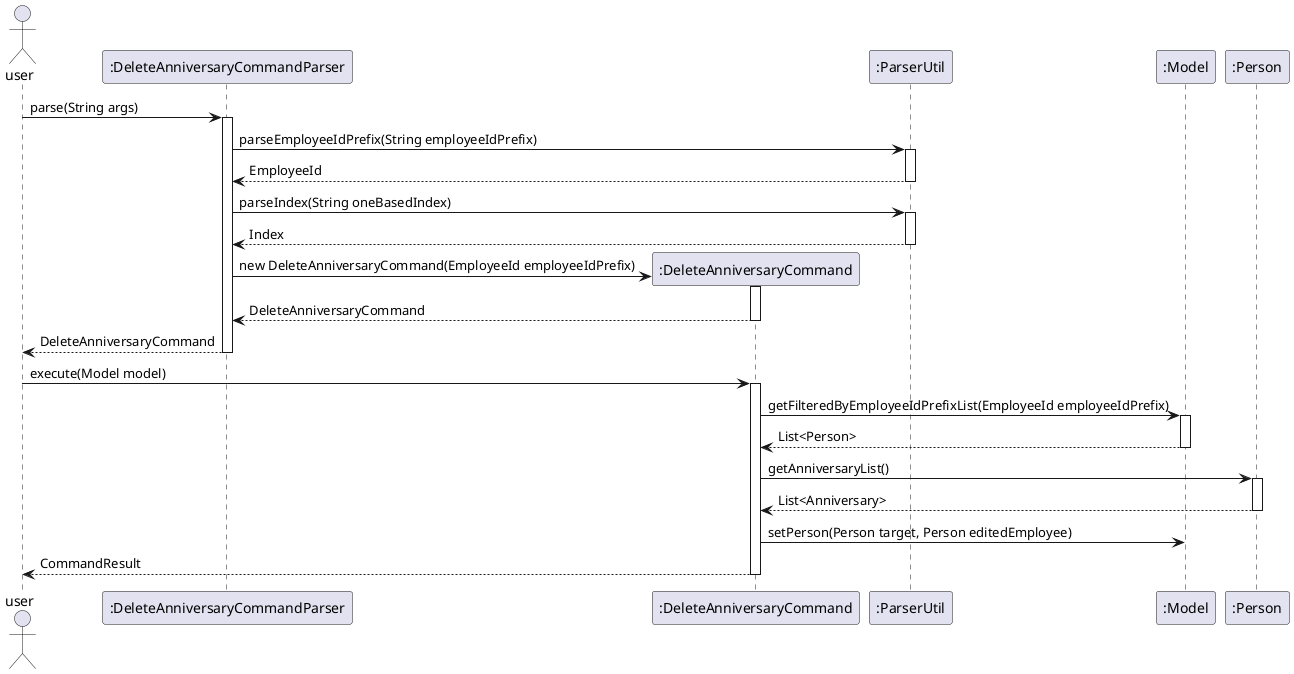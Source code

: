 @startuml
actor user as U
participant ":DeleteAnniversaryCommandParser" as DACP
participant ":DeleteAnniversaryCommand" as DAC
participant ":ParserUtil" as PU
participant ":Model" as M
participant ":Person" as P

U -> DACP: parse(String args)
activate DACP
DACP -> PU: parseEmployeeIdPrefix(String employeeIdPrefix)
activate PU
PU --> DACP: EmployeeId
deactivate PU
DACP -> PU: parseIndex(String oneBasedIndex)
activate PU
PU --> DACP: Index
deactivate PU
create DAC
DACP -> DAC: new DeleteAnniversaryCommand(EmployeeId employeeIdPrefix)
Activate DAC
return DeleteAnniversaryCommand
DACP --> U : DeleteAnniversaryCommand
deactivate DACP

U -> DAC: execute(Model model)
activate DAC
DAC -> M : getFilteredByEmployeeIdPrefixList(EmployeeId employeeIdPrefix)
activate M
M --> DAC : List<Person>
deactivate M
DAC -> P : getAnniversaryList()
activate P
P --> DAC : List<Anniversary>
deactivate P
DAC -> M : setPerson(Person target, Person editedEmployee)
DAC --> U : CommandResult
deactivate DAC
@enduml
